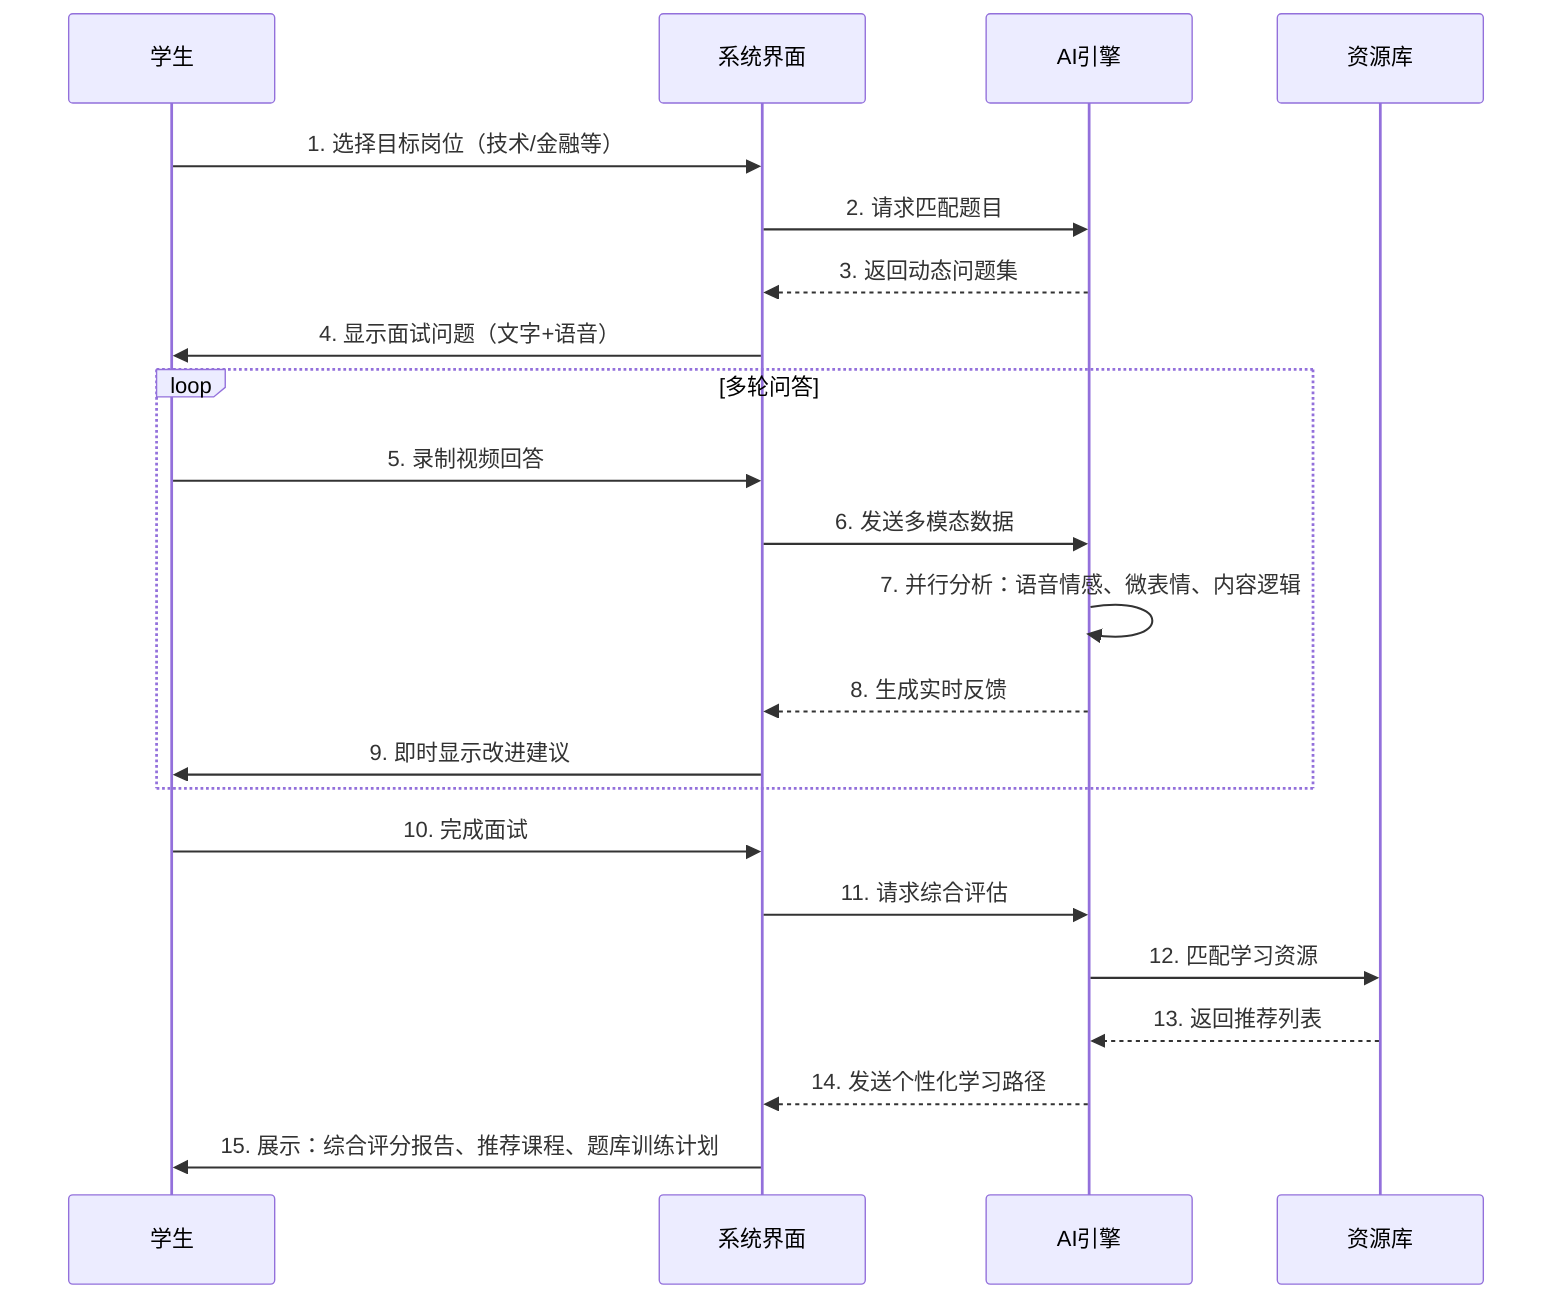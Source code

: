 sequenceDiagram
    participant 学生
    participant 系统界面
    participant AI引擎
    participant 资源库

    学生->>系统界面: 1. 选择目标岗位（技术/金融等）
    系统界面->>AI引擎: 2. 请求匹配题目
    AI引擎-->>系统界面: 3. 返回动态问题集
    系统界面->>学生: 4. 显示面试问题（文字+语音）

    loop 多轮问答
        学生->>系统界面: 5. 录制视频回答
        系统界面->>AI引擎: 6. 发送多模态数据
        AI引擎->>AI引擎: 7. 并行分析：语音情感、微表情、内容逻辑
        AI引擎-->>系统界面: 8. 生成实时反馈
        系统界面->>学生: 9. 即时显示改进建议
    end

    学生->>系统界面: 10. 完成面试
    系统界面->>AI引擎: 11. 请求综合评估
    AI引擎->>资源库: 12. 匹配学习资源
    资源库-->>AI引擎: 13. 返回推荐列表
    AI引擎-->>系统界面: 14. 发送个性化学习路径
    系统界面->>学生: 15. 展示：综合评分报告、推荐课程、题库训练计划